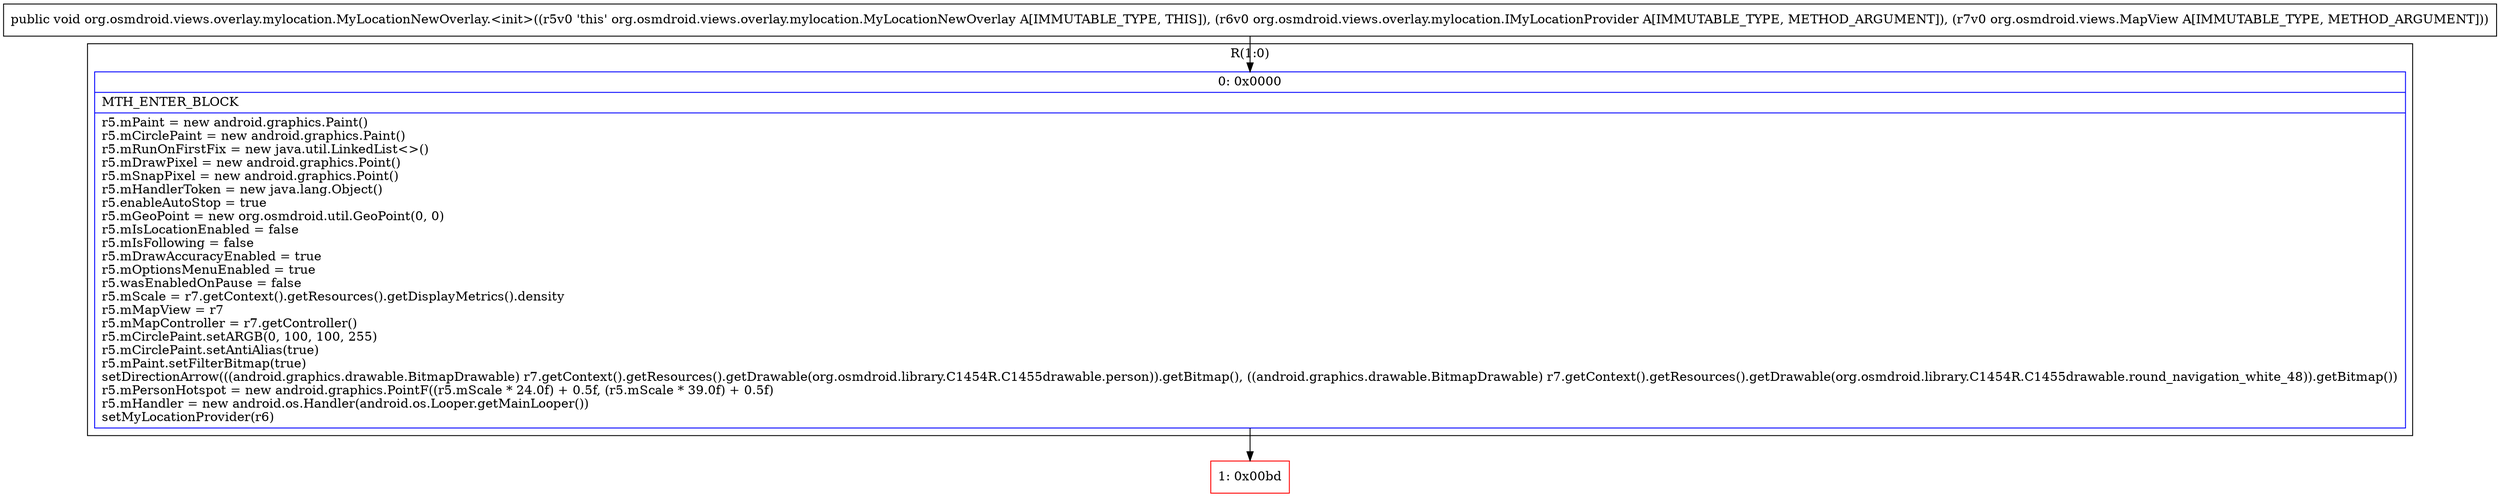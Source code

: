 digraph "CFG fororg.osmdroid.views.overlay.mylocation.MyLocationNewOverlay.\<init\>(Lorg\/osmdroid\/views\/overlay\/mylocation\/IMyLocationProvider;Lorg\/osmdroid\/views\/MapView;)V" {
subgraph cluster_Region_394717103 {
label = "R(1:0)";
node [shape=record,color=blue];
Node_0 [shape=record,label="{0\:\ 0x0000|MTH_ENTER_BLOCK\l|r5.mPaint = new android.graphics.Paint()\lr5.mCirclePaint = new android.graphics.Paint()\lr5.mRunOnFirstFix = new java.util.LinkedList\<\>()\lr5.mDrawPixel = new android.graphics.Point()\lr5.mSnapPixel = new android.graphics.Point()\lr5.mHandlerToken = new java.lang.Object()\lr5.enableAutoStop = true\lr5.mGeoPoint = new org.osmdroid.util.GeoPoint(0, 0)\lr5.mIsLocationEnabled = false\lr5.mIsFollowing = false\lr5.mDrawAccuracyEnabled = true\lr5.mOptionsMenuEnabled = true\lr5.wasEnabledOnPause = false\lr5.mScale = r7.getContext().getResources().getDisplayMetrics().density\lr5.mMapView = r7\lr5.mMapController = r7.getController()\lr5.mCirclePaint.setARGB(0, 100, 100, 255)\lr5.mCirclePaint.setAntiAlias(true)\lr5.mPaint.setFilterBitmap(true)\lsetDirectionArrow(((android.graphics.drawable.BitmapDrawable) r7.getContext().getResources().getDrawable(org.osmdroid.library.C1454R.C1455drawable.person)).getBitmap(), ((android.graphics.drawable.BitmapDrawable) r7.getContext().getResources().getDrawable(org.osmdroid.library.C1454R.C1455drawable.round_navigation_white_48)).getBitmap())\lr5.mPersonHotspot = new android.graphics.PointF((r5.mScale * 24.0f) + 0.5f, (r5.mScale * 39.0f) + 0.5f)\lr5.mHandler = new android.os.Handler(android.os.Looper.getMainLooper())\lsetMyLocationProvider(r6)\l}"];
}
Node_1 [shape=record,color=red,label="{1\:\ 0x00bd}"];
MethodNode[shape=record,label="{public void org.osmdroid.views.overlay.mylocation.MyLocationNewOverlay.\<init\>((r5v0 'this' org.osmdroid.views.overlay.mylocation.MyLocationNewOverlay A[IMMUTABLE_TYPE, THIS]), (r6v0 org.osmdroid.views.overlay.mylocation.IMyLocationProvider A[IMMUTABLE_TYPE, METHOD_ARGUMENT]), (r7v0 org.osmdroid.views.MapView A[IMMUTABLE_TYPE, METHOD_ARGUMENT])) }"];
MethodNode -> Node_0;
Node_0 -> Node_1;
}

